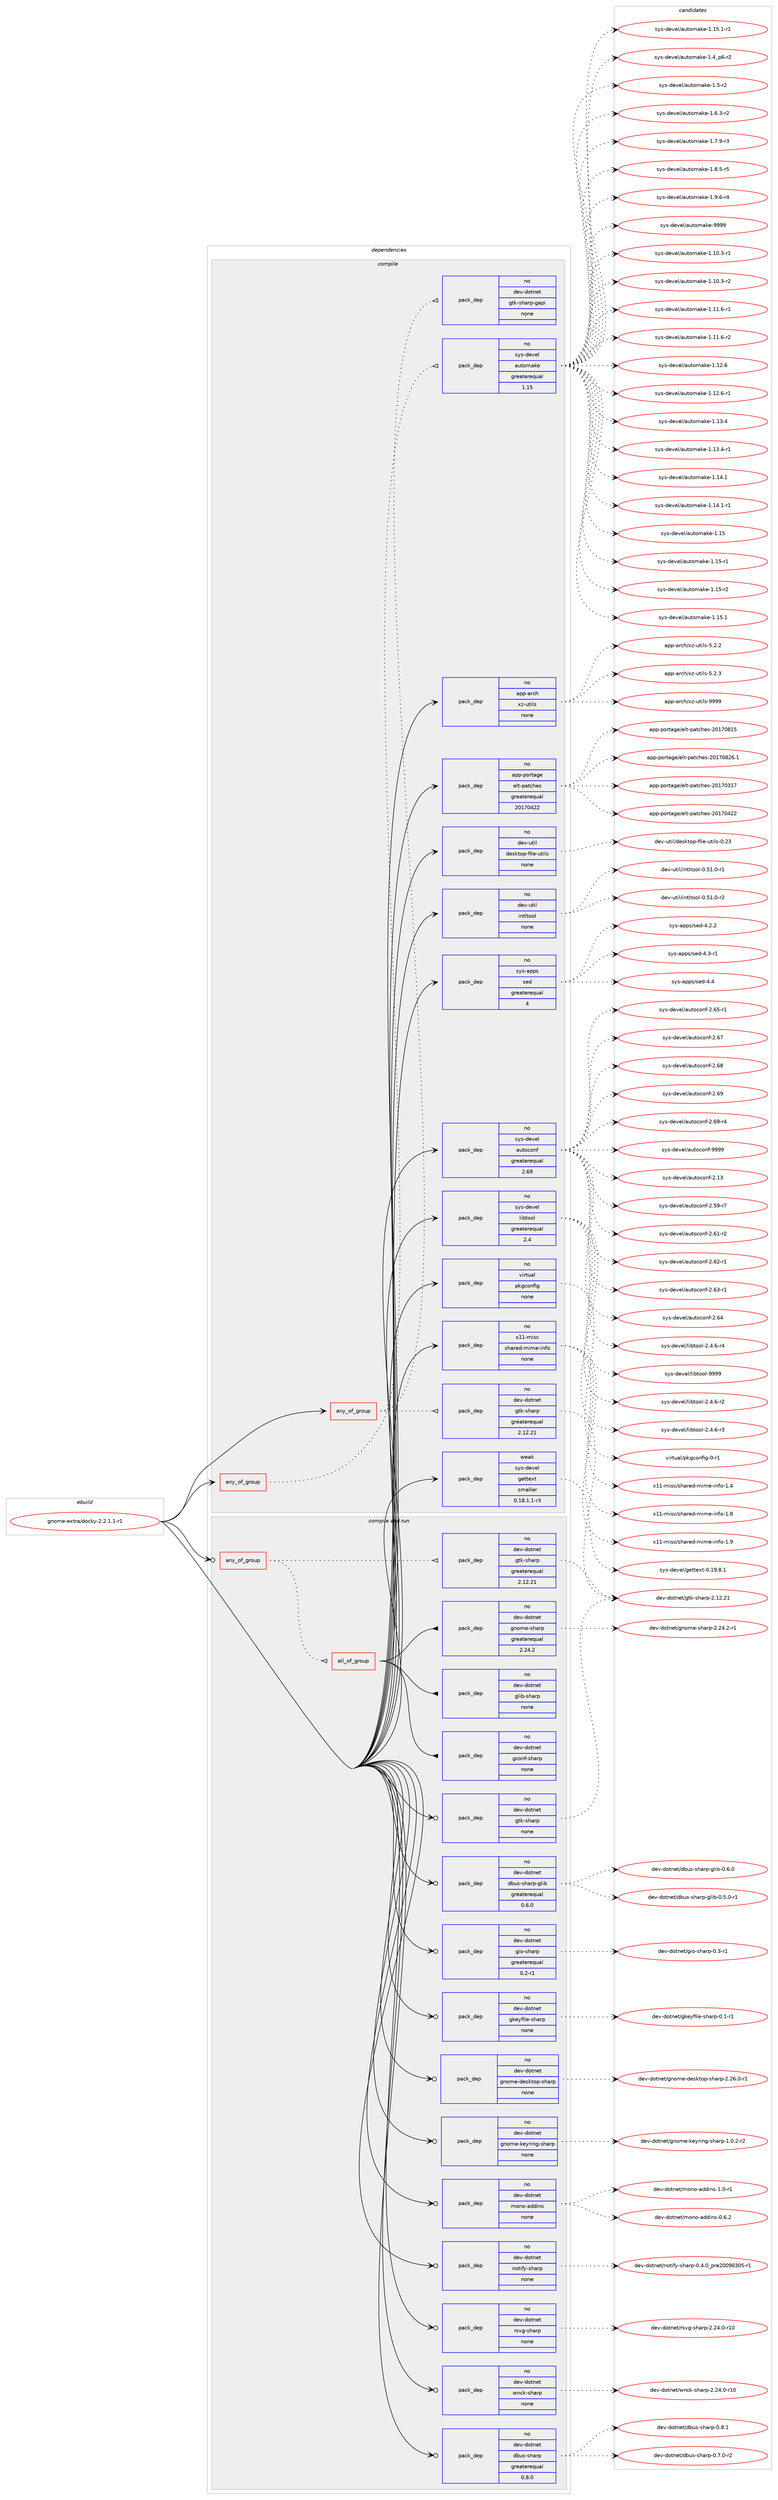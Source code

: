 digraph prolog {

# *************
# Graph options
# *************

newrank=true;
concentrate=true;
compound=true;
graph [rankdir=LR,fontname=Helvetica,fontsize=10,ranksep=1.5];#, ranksep=2.5, nodesep=0.2];
edge  [arrowhead=vee];
node  [fontname=Helvetica,fontsize=10];

# **********
# The ebuild
# **********

subgraph cluster_leftcol {
color=gray;
rank=same;
label=<<i>ebuild</i>>;
id [label="gnome-extra/docky-2.2.1.1-r1", color=red, width=4, href="../gnome-extra/docky-2.2.1.1-r1.svg"];
}

# ****************
# The dependencies
# ****************

subgraph cluster_midcol {
color=gray;
label=<<i>dependencies</i>>;
subgraph cluster_compile {
fillcolor="#eeeeee";
style=filled;
label=<<i>compile</i>>;
subgraph any4822 {
dependency309824 [label=<<TABLE BORDER="0" CELLBORDER="1" CELLSPACING="0" CELLPADDING="4"><TR><TD CELLPADDING="10">any_of_group</TD></TR></TABLE>>, shape=none, color=red];subgraph pack223067 {
dependency309825 [label=<<TABLE BORDER="0" CELLBORDER="1" CELLSPACING="0" CELLPADDING="4" WIDTH="220"><TR><TD ROWSPAN="6" CELLPADDING="30">pack_dep</TD></TR><TR><TD WIDTH="110">no</TD></TR><TR><TD>dev-dotnet</TD></TR><TR><TD>gtk-sharp</TD></TR><TR><TD>greaterequal</TD></TR><TR><TD>2.12.21</TD></TR></TABLE>>, shape=none, color=blue];
}
dependency309824:e -> dependency309825:w [weight=20,style="dotted",arrowhead="oinv"];
subgraph pack223068 {
dependency309826 [label=<<TABLE BORDER="0" CELLBORDER="1" CELLSPACING="0" CELLPADDING="4" WIDTH="220"><TR><TD ROWSPAN="6" CELLPADDING="30">pack_dep</TD></TR><TR><TD WIDTH="110">no</TD></TR><TR><TD>dev-dotnet</TD></TR><TR><TD>gtk-sharp-gapi</TD></TR><TR><TD>none</TD></TR><TR><TD></TD></TR></TABLE>>, shape=none, color=blue];
}
dependency309824:e -> dependency309826:w [weight=20,style="dotted",arrowhead="oinv"];
}
id:e -> dependency309824:w [weight=20,style="solid",arrowhead="vee"];
subgraph any4823 {
dependency309827 [label=<<TABLE BORDER="0" CELLBORDER="1" CELLSPACING="0" CELLPADDING="4"><TR><TD CELLPADDING="10">any_of_group</TD></TR></TABLE>>, shape=none, color=red];subgraph pack223069 {
dependency309828 [label=<<TABLE BORDER="0" CELLBORDER="1" CELLSPACING="0" CELLPADDING="4" WIDTH="220"><TR><TD ROWSPAN="6" CELLPADDING="30">pack_dep</TD></TR><TR><TD WIDTH="110">no</TD></TR><TR><TD>sys-devel</TD></TR><TR><TD>automake</TD></TR><TR><TD>greaterequal</TD></TR><TR><TD>1.15</TD></TR></TABLE>>, shape=none, color=blue];
}
dependency309827:e -> dependency309828:w [weight=20,style="dotted",arrowhead="oinv"];
}
id:e -> dependency309827:w [weight=20,style="solid",arrowhead="vee"];
subgraph pack223070 {
dependency309829 [label=<<TABLE BORDER="0" CELLBORDER="1" CELLSPACING="0" CELLPADDING="4" WIDTH="220"><TR><TD ROWSPAN="6" CELLPADDING="30">pack_dep</TD></TR><TR><TD WIDTH="110">no</TD></TR><TR><TD>app-arch</TD></TR><TR><TD>xz-utils</TD></TR><TR><TD>none</TD></TR><TR><TD></TD></TR></TABLE>>, shape=none, color=blue];
}
id:e -> dependency309829:w [weight=20,style="solid",arrowhead="vee"];
subgraph pack223071 {
dependency309830 [label=<<TABLE BORDER="0" CELLBORDER="1" CELLSPACING="0" CELLPADDING="4" WIDTH="220"><TR><TD ROWSPAN="6" CELLPADDING="30">pack_dep</TD></TR><TR><TD WIDTH="110">no</TD></TR><TR><TD>app-portage</TD></TR><TR><TD>elt-patches</TD></TR><TR><TD>greaterequal</TD></TR><TR><TD>20170422</TD></TR></TABLE>>, shape=none, color=blue];
}
id:e -> dependency309830:w [weight=20,style="solid",arrowhead="vee"];
subgraph pack223072 {
dependency309831 [label=<<TABLE BORDER="0" CELLBORDER="1" CELLSPACING="0" CELLPADDING="4" WIDTH="220"><TR><TD ROWSPAN="6" CELLPADDING="30">pack_dep</TD></TR><TR><TD WIDTH="110">no</TD></TR><TR><TD>dev-util</TD></TR><TR><TD>desktop-file-utils</TD></TR><TR><TD>none</TD></TR><TR><TD></TD></TR></TABLE>>, shape=none, color=blue];
}
id:e -> dependency309831:w [weight=20,style="solid",arrowhead="vee"];
subgraph pack223073 {
dependency309832 [label=<<TABLE BORDER="0" CELLBORDER="1" CELLSPACING="0" CELLPADDING="4" WIDTH="220"><TR><TD ROWSPAN="6" CELLPADDING="30">pack_dep</TD></TR><TR><TD WIDTH="110">no</TD></TR><TR><TD>dev-util</TD></TR><TR><TD>intltool</TD></TR><TR><TD>none</TD></TR><TR><TD></TD></TR></TABLE>>, shape=none, color=blue];
}
id:e -> dependency309832:w [weight=20,style="solid",arrowhead="vee"];
subgraph pack223074 {
dependency309833 [label=<<TABLE BORDER="0" CELLBORDER="1" CELLSPACING="0" CELLPADDING="4" WIDTH="220"><TR><TD ROWSPAN="6" CELLPADDING="30">pack_dep</TD></TR><TR><TD WIDTH="110">no</TD></TR><TR><TD>sys-apps</TD></TR><TR><TD>sed</TD></TR><TR><TD>greaterequal</TD></TR><TR><TD>4</TD></TR></TABLE>>, shape=none, color=blue];
}
id:e -> dependency309833:w [weight=20,style="solid",arrowhead="vee"];
subgraph pack223075 {
dependency309834 [label=<<TABLE BORDER="0" CELLBORDER="1" CELLSPACING="0" CELLPADDING="4" WIDTH="220"><TR><TD ROWSPAN="6" CELLPADDING="30">pack_dep</TD></TR><TR><TD WIDTH="110">no</TD></TR><TR><TD>sys-devel</TD></TR><TR><TD>autoconf</TD></TR><TR><TD>greaterequal</TD></TR><TR><TD>2.69</TD></TR></TABLE>>, shape=none, color=blue];
}
id:e -> dependency309834:w [weight=20,style="solid",arrowhead="vee"];
subgraph pack223076 {
dependency309835 [label=<<TABLE BORDER="0" CELLBORDER="1" CELLSPACING="0" CELLPADDING="4" WIDTH="220"><TR><TD ROWSPAN="6" CELLPADDING="30">pack_dep</TD></TR><TR><TD WIDTH="110">no</TD></TR><TR><TD>sys-devel</TD></TR><TR><TD>libtool</TD></TR><TR><TD>greaterequal</TD></TR><TR><TD>2.4</TD></TR></TABLE>>, shape=none, color=blue];
}
id:e -> dependency309835:w [weight=20,style="solid",arrowhead="vee"];
subgraph pack223077 {
dependency309836 [label=<<TABLE BORDER="0" CELLBORDER="1" CELLSPACING="0" CELLPADDING="4" WIDTH="220"><TR><TD ROWSPAN="6" CELLPADDING="30">pack_dep</TD></TR><TR><TD WIDTH="110">no</TD></TR><TR><TD>virtual</TD></TR><TR><TD>pkgconfig</TD></TR><TR><TD>none</TD></TR><TR><TD></TD></TR></TABLE>>, shape=none, color=blue];
}
id:e -> dependency309836:w [weight=20,style="solid",arrowhead="vee"];
subgraph pack223078 {
dependency309837 [label=<<TABLE BORDER="0" CELLBORDER="1" CELLSPACING="0" CELLPADDING="4" WIDTH="220"><TR><TD ROWSPAN="6" CELLPADDING="30">pack_dep</TD></TR><TR><TD WIDTH="110">no</TD></TR><TR><TD>x11-misc</TD></TR><TR><TD>shared-mime-info</TD></TR><TR><TD>none</TD></TR><TR><TD></TD></TR></TABLE>>, shape=none, color=blue];
}
id:e -> dependency309837:w [weight=20,style="solid",arrowhead="vee"];
subgraph pack223079 {
dependency309838 [label=<<TABLE BORDER="0" CELLBORDER="1" CELLSPACING="0" CELLPADDING="4" WIDTH="220"><TR><TD ROWSPAN="6" CELLPADDING="30">pack_dep</TD></TR><TR><TD WIDTH="110">weak</TD></TR><TR><TD>sys-devel</TD></TR><TR><TD>gettext</TD></TR><TR><TD>smaller</TD></TR><TR><TD>0.18.1.1-r3</TD></TR></TABLE>>, shape=none, color=blue];
}
id:e -> dependency309838:w [weight=20,style="solid",arrowhead="vee"];
}
subgraph cluster_compileandrun {
fillcolor="#eeeeee";
style=filled;
label=<<i>compile and run</i>>;
subgraph any4824 {
dependency309839 [label=<<TABLE BORDER="0" CELLBORDER="1" CELLSPACING="0" CELLPADDING="4"><TR><TD CELLPADDING="10">any_of_group</TD></TR></TABLE>>, shape=none, color=red];subgraph pack223080 {
dependency309840 [label=<<TABLE BORDER="0" CELLBORDER="1" CELLSPACING="0" CELLPADDING="4" WIDTH="220"><TR><TD ROWSPAN="6" CELLPADDING="30">pack_dep</TD></TR><TR><TD WIDTH="110">no</TD></TR><TR><TD>dev-dotnet</TD></TR><TR><TD>gtk-sharp</TD></TR><TR><TD>greaterequal</TD></TR><TR><TD>2.12.21</TD></TR></TABLE>>, shape=none, color=blue];
}
dependency309839:e -> dependency309840:w [weight=20,style="dotted",arrowhead="oinv"];
subgraph all70 {
dependency309841 [label=<<TABLE BORDER="0" CELLBORDER="1" CELLSPACING="0" CELLPADDING="4"><TR><TD CELLPADDING="10">all_of_group</TD></TR></TABLE>>, shape=none, color=red];subgraph pack223081 {
dependency309842 [label=<<TABLE BORDER="0" CELLBORDER="1" CELLSPACING="0" CELLPADDING="4" WIDTH="220"><TR><TD ROWSPAN="6" CELLPADDING="30">pack_dep</TD></TR><TR><TD WIDTH="110">no</TD></TR><TR><TD>dev-dotnet</TD></TR><TR><TD>gnome-sharp</TD></TR><TR><TD>greaterequal</TD></TR><TR><TD>2.24.2</TD></TR></TABLE>>, shape=none, color=blue];
}
dependency309841:e -> dependency309842:w [weight=20,style="solid",arrowhead="inv"];
subgraph pack223082 {
dependency309843 [label=<<TABLE BORDER="0" CELLBORDER="1" CELLSPACING="0" CELLPADDING="4" WIDTH="220"><TR><TD ROWSPAN="6" CELLPADDING="30">pack_dep</TD></TR><TR><TD WIDTH="110">no</TD></TR><TR><TD>dev-dotnet</TD></TR><TR><TD>gconf-sharp</TD></TR><TR><TD>none</TD></TR><TR><TD></TD></TR></TABLE>>, shape=none, color=blue];
}
dependency309841:e -> dependency309843:w [weight=20,style="solid",arrowhead="inv"];
subgraph pack223083 {
dependency309844 [label=<<TABLE BORDER="0" CELLBORDER="1" CELLSPACING="0" CELLPADDING="4" WIDTH="220"><TR><TD ROWSPAN="6" CELLPADDING="30">pack_dep</TD></TR><TR><TD WIDTH="110">no</TD></TR><TR><TD>dev-dotnet</TD></TR><TR><TD>glib-sharp</TD></TR><TR><TD>none</TD></TR><TR><TD></TD></TR></TABLE>>, shape=none, color=blue];
}
dependency309841:e -> dependency309844:w [weight=20,style="solid",arrowhead="inv"];
}
dependency309839:e -> dependency309841:w [weight=20,style="dotted",arrowhead="oinv"];
}
id:e -> dependency309839:w [weight=20,style="solid",arrowhead="odotvee"];
subgraph pack223084 {
dependency309845 [label=<<TABLE BORDER="0" CELLBORDER="1" CELLSPACING="0" CELLPADDING="4" WIDTH="220"><TR><TD ROWSPAN="6" CELLPADDING="30">pack_dep</TD></TR><TR><TD WIDTH="110">no</TD></TR><TR><TD>dev-dotnet</TD></TR><TR><TD>dbus-sharp</TD></TR><TR><TD>greaterequal</TD></TR><TR><TD>0.8.0</TD></TR></TABLE>>, shape=none, color=blue];
}
id:e -> dependency309845:w [weight=20,style="solid",arrowhead="odotvee"];
subgraph pack223085 {
dependency309846 [label=<<TABLE BORDER="0" CELLBORDER="1" CELLSPACING="0" CELLPADDING="4" WIDTH="220"><TR><TD ROWSPAN="6" CELLPADDING="30">pack_dep</TD></TR><TR><TD WIDTH="110">no</TD></TR><TR><TD>dev-dotnet</TD></TR><TR><TD>dbus-sharp-glib</TD></TR><TR><TD>greaterequal</TD></TR><TR><TD>0.6.0</TD></TR></TABLE>>, shape=none, color=blue];
}
id:e -> dependency309846:w [weight=20,style="solid",arrowhead="odotvee"];
subgraph pack223086 {
dependency309847 [label=<<TABLE BORDER="0" CELLBORDER="1" CELLSPACING="0" CELLPADDING="4" WIDTH="220"><TR><TD ROWSPAN="6" CELLPADDING="30">pack_dep</TD></TR><TR><TD WIDTH="110">no</TD></TR><TR><TD>dev-dotnet</TD></TR><TR><TD>gio-sharp</TD></TR><TR><TD>greaterequal</TD></TR><TR><TD>0.2-r1</TD></TR></TABLE>>, shape=none, color=blue];
}
id:e -> dependency309847:w [weight=20,style="solid",arrowhead="odotvee"];
subgraph pack223087 {
dependency309848 [label=<<TABLE BORDER="0" CELLBORDER="1" CELLSPACING="0" CELLPADDING="4" WIDTH="220"><TR><TD ROWSPAN="6" CELLPADDING="30">pack_dep</TD></TR><TR><TD WIDTH="110">no</TD></TR><TR><TD>dev-dotnet</TD></TR><TR><TD>gkeyfile-sharp</TD></TR><TR><TD>none</TD></TR><TR><TD></TD></TR></TABLE>>, shape=none, color=blue];
}
id:e -> dependency309848:w [weight=20,style="solid",arrowhead="odotvee"];
subgraph pack223088 {
dependency309849 [label=<<TABLE BORDER="0" CELLBORDER="1" CELLSPACING="0" CELLPADDING="4" WIDTH="220"><TR><TD ROWSPAN="6" CELLPADDING="30">pack_dep</TD></TR><TR><TD WIDTH="110">no</TD></TR><TR><TD>dev-dotnet</TD></TR><TR><TD>gnome-desktop-sharp</TD></TR><TR><TD>none</TD></TR><TR><TD></TD></TR></TABLE>>, shape=none, color=blue];
}
id:e -> dependency309849:w [weight=20,style="solid",arrowhead="odotvee"];
subgraph pack223089 {
dependency309850 [label=<<TABLE BORDER="0" CELLBORDER="1" CELLSPACING="0" CELLPADDING="4" WIDTH="220"><TR><TD ROWSPAN="6" CELLPADDING="30">pack_dep</TD></TR><TR><TD WIDTH="110">no</TD></TR><TR><TD>dev-dotnet</TD></TR><TR><TD>gnome-keyring-sharp</TD></TR><TR><TD>none</TD></TR><TR><TD></TD></TR></TABLE>>, shape=none, color=blue];
}
id:e -> dependency309850:w [weight=20,style="solid",arrowhead="odotvee"];
subgraph pack223090 {
dependency309851 [label=<<TABLE BORDER="0" CELLBORDER="1" CELLSPACING="0" CELLPADDING="4" WIDTH="220"><TR><TD ROWSPAN="6" CELLPADDING="30">pack_dep</TD></TR><TR><TD WIDTH="110">no</TD></TR><TR><TD>dev-dotnet</TD></TR><TR><TD>gtk-sharp</TD></TR><TR><TD>none</TD></TR><TR><TD></TD></TR></TABLE>>, shape=none, color=blue];
}
id:e -> dependency309851:w [weight=20,style="solid",arrowhead="odotvee"];
subgraph pack223091 {
dependency309852 [label=<<TABLE BORDER="0" CELLBORDER="1" CELLSPACING="0" CELLPADDING="4" WIDTH="220"><TR><TD ROWSPAN="6" CELLPADDING="30">pack_dep</TD></TR><TR><TD WIDTH="110">no</TD></TR><TR><TD>dev-dotnet</TD></TR><TR><TD>mono-addins</TD></TR><TR><TD>none</TD></TR><TR><TD></TD></TR></TABLE>>, shape=none, color=blue];
}
id:e -> dependency309852:w [weight=20,style="solid",arrowhead="odotvee"];
subgraph pack223092 {
dependency309853 [label=<<TABLE BORDER="0" CELLBORDER="1" CELLSPACING="0" CELLPADDING="4" WIDTH="220"><TR><TD ROWSPAN="6" CELLPADDING="30">pack_dep</TD></TR><TR><TD WIDTH="110">no</TD></TR><TR><TD>dev-dotnet</TD></TR><TR><TD>notify-sharp</TD></TR><TR><TD>none</TD></TR><TR><TD></TD></TR></TABLE>>, shape=none, color=blue];
}
id:e -> dependency309853:w [weight=20,style="solid",arrowhead="odotvee"];
subgraph pack223093 {
dependency309854 [label=<<TABLE BORDER="0" CELLBORDER="1" CELLSPACING="0" CELLPADDING="4" WIDTH="220"><TR><TD ROWSPAN="6" CELLPADDING="30">pack_dep</TD></TR><TR><TD WIDTH="110">no</TD></TR><TR><TD>dev-dotnet</TD></TR><TR><TD>rsvg-sharp</TD></TR><TR><TD>none</TD></TR><TR><TD></TD></TR></TABLE>>, shape=none, color=blue];
}
id:e -> dependency309854:w [weight=20,style="solid",arrowhead="odotvee"];
subgraph pack223094 {
dependency309855 [label=<<TABLE BORDER="0" CELLBORDER="1" CELLSPACING="0" CELLPADDING="4" WIDTH="220"><TR><TD ROWSPAN="6" CELLPADDING="30">pack_dep</TD></TR><TR><TD WIDTH="110">no</TD></TR><TR><TD>dev-dotnet</TD></TR><TR><TD>wnck-sharp</TD></TR><TR><TD>none</TD></TR><TR><TD></TD></TR></TABLE>>, shape=none, color=blue];
}
id:e -> dependency309855:w [weight=20,style="solid",arrowhead="odotvee"];
}
subgraph cluster_run {
fillcolor="#eeeeee";
style=filled;
label=<<i>run</i>>;
}
}

# **************
# The candidates
# **************

subgraph cluster_choices {
rank=same;
color=gray;
label=<<i>candidates</i>>;

subgraph choice223067 {
color=black;
nodesep=1;
choice100101118451001111161101011164710311610745115104971141124550464950465049 [label="dev-dotnet/gtk-sharp-2.12.21", color=red, width=4,href="../dev-dotnet/gtk-sharp-2.12.21.svg"];
dependency309825:e -> choice100101118451001111161101011164710311610745115104971141124550464950465049:w [style=dotted,weight="100"];
}
subgraph choice223068 {
color=black;
nodesep=1;
}
subgraph choice223069 {
color=black;
nodesep=1;
choice11512111545100101118101108479711711611110997107101454946494846514511449 [label="sys-devel/automake-1.10.3-r1", color=red, width=4,href="../sys-devel/automake-1.10.3-r1.svg"];
choice11512111545100101118101108479711711611110997107101454946494846514511450 [label="sys-devel/automake-1.10.3-r2", color=red, width=4,href="../sys-devel/automake-1.10.3-r2.svg"];
choice11512111545100101118101108479711711611110997107101454946494946544511449 [label="sys-devel/automake-1.11.6-r1", color=red, width=4,href="../sys-devel/automake-1.11.6-r1.svg"];
choice11512111545100101118101108479711711611110997107101454946494946544511450 [label="sys-devel/automake-1.11.6-r2", color=red, width=4,href="../sys-devel/automake-1.11.6-r2.svg"];
choice1151211154510010111810110847971171161111099710710145494649504654 [label="sys-devel/automake-1.12.6", color=red, width=4,href="../sys-devel/automake-1.12.6.svg"];
choice11512111545100101118101108479711711611110997107101454946495046544511449 [label="sys-devel/automake-1.12.6-r1", color=red, width=4,href="../sys-devel/automake-1.12.6-r1.svg"];
choice1151211154510010111810110847971171161111099710710145494649514652 [label="sys-devel/automake-1.13.4", color=red, width=4,href="../sys-devel/automake-1.13.4.svg"];
choice11512111545100101118101108479711711611110997107101454946495146524511449 [label="sys-devel/automake-1.13.4-r1", color=red, width=4,href="../sys-devel/automake-1.13.4-r1.svg"];
choice1151211154510010111810110847971171161111099710710145494649524649 [label="sys-devel/automake-1.14.1", color=red, width=4,href="../sys-devel/automake-1.14.1.svg"];
choice11512111545100101118101108479711711611110997107101454946495246494511449 [label="sys-devel/automake-1.14.1-r1", color=red, width=4,href="../sys-devel/automake-1.14.1-r1.svg"];
choice115121115451001011181011084797117116111109971071014549464953 [label="sys-devel/automake-1.15", color=red, width=4,href="../sys-devel/automake-1.15.svg"];
choice1151211154510010111810110847971171161111099710710145494649534511449 [label="sys-devel/automake-1.15-r1", color=red, width=4,href="../sys-devel/automake-1.15-r1.svg"];
choice1151211154510010111810110847971171161111099710710145494649534511450 [label="sys-devel/automake-1.15-r2", color=red, width=4,href="../sys-devel/automake-1.15-r2.svg"];
choice1151211154510010111810110847971171161111099710710145494649534649 [label="sys-devel/automake-1.15.1", color=red, width=4,href="../sys-devel/automake-1.15.1.svg"];
choice11512111545100101118101108479711711611110997107101454946495346494511449 [label="sys-devel/automake-1.15.1-r1", color=red, width=4,href="../sys-devel/automake-1.15.1-r1.svg"];
choice115121115451001011181011084797117116111109971071014549465295112544511450 [label="sys-devel/automake-1.4_p6-r2", color=red, width=4,href="../sys-devel/automake-1.4_p6-r2.svg"];
choice11512111545100101118101108479711711611110997107101454946534511450 [label="sys-devel/automake-1.5-r2", color=red, width=4,href="../sys-devel/automake-1.5-r2.svg"];
choice115121115451001011181011084797117116111109971071014549465446514511450 [label="sys-devel/automake-1.6.3-r2", color=red, width=4,href="../sys-devel/automake-1.6.3-r2.svg"];
choice115121115451001011181011084797117116111109971071014549465546574511451 [label="sys-devel/automake-1.7.9-r3", color=red, width=4,href="../sys-devel/automake-1.7.9-r3.svg"];
choice115121115451001011181011084797117116111109971071014549465646534511453 [label="sys-devel/automake-1.8.5-r5", color=red, width=4,href="../sys-devel/automake-1.8.5-r5.svg"];
choice115121115451001011181011084797117116111109971071014549465746544511452 [label="sys-devel/automake-1.9.6-r4", color=red, width=4,href="../sys-devel/automake-1.9.6-r4.svg"];
choice115121115451001011181011084797117116111109971071014557575757 [label="sys-devel/automake-9999", color=red, width=4,href="../sys-devel/automake-9999.svg"];
dependency309828:e -> choice11512111545100101118101108479711711611110997107101454946494846514511449:w [style=dotted,weight="100"];
dependency309828:e -> choice11512111545100101118101108479711711611110997107101454946494846514511450:w [style=dotted,weight="100"];
dependency309828:e -> choice11512111545100101118101108479711711611110997107101454946494946544511449:w [style=dotted,weight="100"];
dependency309828:e -> choice11512111545100101118101108479711711611110997107101454946494946544511450:w [style=dotted,weight="100"];
dependency309828:e -> choice1151211154510010111810110847971171161111099710710145494649504654:w [style=dotted,weight="100"];
dependency309828:e -> choice11512111545100101118101108479711711611110997107101454946495046544511449:w [style=dotted,weight="100"];
dependency309828:e -> choice1151211154510010111810110847971171161111099710710145494649514652:w [style=dotted,weight="100"];
dependency309828:e -> choice11512111545100101118101108479711711611110997107101454946495146524511449:w [style=dotted,weight="100"];
dependency309828:e -> choice1151211154510010111810110847971171161111099710710145494649524649:w [style=dotted,weight="100"];
dependency309828:e -> choice11512111545100101118101108479711711611110997107101454946495246494511449:w [style=dotted,weight="100"];
dependency309828:e -> choice115121115451001011181011084797117116111109971071014549464953:w [style=dotted,weight="100"];
dependency309828:e -> choice1151211154510010111810110847971171161111099710710145494649534511449:w [style=dotted,weight="100"];
dependency309828:e -> choice1151211154510010111810110847971171161111099710710145494649534511450:w [style=dotted,weight="100"];
dependency309828:e -> choice1151211154510010111810110847971171161111099710710145494649534649:w [style=dotted,weight="100"];
dependency309828:e -> choice11512111545100101118101108479711711611110997107101454946495346494511449:w [style=dotted,weight="100"];
dependency309828:e -> choice115121115451001011181011084797117116111109971071014549465295112544511450:w [style=dotted,weight="100"];
dependency309828:e -> choice11512111545100101118101108479711711611110997107101454946534511450:w [style=dotted,weight="100"];
dependency309828:e -> choice115121115451001011181011084797117116111109971071014549465446514511450:w [style=dotted,weight="100"];
dependency309828:e -> choice115121115451001011181011084797117116111109971071014549465546574511451:w [style=dotted,weight="100"];
dependency309828:e -> choice115121115451001011181011084797117116111109971071014549465646534511453:w [style=dotted,weight="100"];
dependency309828:e -> choice115121115451001011181011084797117116111109971071014549465746544511452:w [style=dotted,weight="100"];
dependency309828:e -> choice115121115451001011181011084797117116111109971071014557575757:w [style=dotted,weight="100"];
}
subgraph choice223070 {
color=black;
nodesep=1;
choice971121124597114991044712012245117116105108115455346504650 [label="app-arch/xz-utils-5.2.2", color=red, width=4,href="../app-arch/xz-utils-5.2.2.svg"];
choice971121124597114991044712012245117116105108115455346504651 [label="app-arch/xz-utils-5.2.3", color=red, width=4,href="../app-arch/xz-utils-5.2.3.svg"];
choice9711211245971149910447120122451171161051081154557575757 [label="app-arch/xz-utils-9999", color=red, width=4,href="../app-arch/xz-utils-9999.svg"];
dependency309829:e -> choice971121124597114991044712012245117116105108115455346504650:w [style=dotted,weight="100"];
dependency309829:e -> choice971121124597114991044712012245117116105108115455346504651:w [style=dotted,weight="100"];
dependency309829:e -> choice9711211245971149910447120122451171161051081154557575757:w [style=dotted,weight="100"];
}
subgraph choice223071 {
color=black;
nodesep=1;
choice97112112451121111141169710310147101108116451129711699104101115455048495548514955 [label="app-portage/elt-patches-20170317", color=red, width=4,href="../app-portage/elt-patches-20170317.svg"];
choice97112112451121111141169710310147101108116451129711699104101115455048495548525050 [label="app-portage/elt-patches-20170422", color=red, width=4,href="../app-portage/elt-patches-20170422.svg"];
choice97112112451121111141169710310147101108116451129711699104101115455048495548564953 [label="app-portage/elt-patches-20170815", color=red, width=4,href="../app-portage/elt-patches-20170815.svg"];
choice971121124511211111411697103101471011081164511297116991041011154550484955485650544649 [label="app-portage/elt-patches-20170826.1", color=red, width=4,href="../app-portage/elt-patches-20170826.1.svg"];
dependency309830:e -> choice97112112451121111141169710310147101108116451129711699104101115455048495548514955:w [style=dotted,weight="100"];
dependency309830:e -> choice97112112451121111141169710310147101108116451129711699104101115455048495548525050:w [style=dotted,weight="100"];
dependency309830:e -> choice97112112451121111141169710310147101108116451129711699104101115455048495548564953:w [style=dotted,weight="100"];
dependency309830:e -> choice971121124511211111411697103101471011081164511297116991041011154550484955485650544649:w [style=dotted,weight="100"];
}
subgraph choice223072 {
color=black;
nodesep=1;
choice100101118451171161051084710010111510711611111245102105108101451171161051081154548465051 [label="dev-util/desktop-file-utils-0.23", color=red, width=4,href="../dev-util/desktop-file-utils-0.23.svg"];
dependency309831:e -> choice100101118451171161051084710010111510711611111245102105108101451171161051081154548465051:w [style=dotted,weight="100"];
}
subgraph choice223073 {
color=black;
nodesep=1;
choice1001011184511711610510847105110116108116111111108454846534946484511449 [label="dev-util/intltool-0.51.0-r1", color=red, width=4,href="../dev-util/intltool-0.51.0-r1.svg"];
choice1001011184511711610510847105110116108116111111108454846534946484511450 [label="dev-util/intltool-0.51.0-r2", color=red, width=4,href="../dev-util/intltool-0.51.0-r2.svg"];
dependency309832:e -> choice1001011184511711610510847105110116108116111111108454846534946484511449:w [style=dotted,weight="100"];
dependency309832:e -> choice1001011184511711610510847105110116108116111111108454846534946484511450:w [style=dotted,weight="100"];
}
subgraph choice223074 {
color=black;
nodesep=1;
choice115121115459711211211547115101100455246504650 [label="sys-apps/sed-4.2.2", color=red, width=4,href="../sys-apps/sed-4.2.2.svg"];
choice115121115459711211211547115101100455246514511449 [label="sys-apps/sed-4.3-r1", color=red, width=4,href="../sys-apps/sed-4.3-r1.svg"];
choice11512111545971121121154711510110045524652 [label="sys-apps/sed-4.4", color=red, width=4,href="../sys-apps/sed-4.4.svg"];
dependency309833:e -> choice115121115459711211211547115101100455246504650:w [style=dotted,weight="100"];
dependency309833:e -> choice115121115459711211211547115101100455246514511449:w [style=dotted,weight="100"];
dependency309833:e -> choice11512111545971121121154711510110045524652:w [style=dotted,weight="100"];
}
subgraph choice223075 {
color=black;
nodesep=1;
choice115121115451001011181011084797117116111991111101024550464951 [label="sys-devel/autoconf-2.13", color=red, width=4,href="../sys-devel/autoconf-2.13.svg"];
choice1151211154510010111810110847971171161119911111010245504653574511455 [label="sys-devel/autoconf-2.59-r7", color=red, width=4,href="../sys-devel/autoconf-2.59-r7.svg"];
choice1151211154510010111810110847971171161119911111010245504654494511450 [label="sys-devel/autoconf-2.61-r2", color=red, width=4,href="../sys-devel/autoconf-2.61-r2.svg"];
choice1151211154510010111810110847971171161119911111010245504654504511449 [label="sys-devel/autoconf-2.62-r1", color=red, width=4,href="../sys-devel/autoconf-2.62-r1.svg"];
choice1151211154510010111810110847971171161119911111010245504654514511449 [label="sys-devel/autoconf-2.63-r1", color=red, width=4,href="../sys-devel/autoconf-2.63-r1.svg"];
choice115121115451001011181011084797117116111991111101024550465452 [label="sys-devel/autoconf-2.64", color=red, width=4,href="../sys-devel/autoconf-2.64.svg"];
choice1151211154510010111810110847971171161119911111010245504654534511449 [label="sys-devel/autoconf-2.65-r1", color=red, width=4,href="../sys-devel/autoconf-2.65-r1.svg"];
choice115121115451001011181011084797117116111991111101024550465455 [label="sys-devel/autoconf-2.67", color=red, width=4,href="../sys-devel/autoconf-2.67.svg"];
choice115121115451001011181011084797117116111991111101024550465456 [label="sys-devel/autoconf-2.68", color=red, width=4,href="../sys-devel/autoconf-2.68.svg"];
choice115121115451001011181011084797117116111991111101024550465457 [label="sys-devel/autoconf-2.69", color=red, width=4,href="../sys-devel/autoconf-2.69.svg"];
choice1151211154510010111810110847971171161119911111010245504654574511452 [label="sys-devel/autoconf-2.69-r4", color=red, width=4,href="../sys-devel/autoconf-2.69-r4.svg"];
choice115121115451001011181011084797117116111991111101024557575757 [label="sys-devel/autoconf-9999", color=red, width=4,href="../sys-devel/autoconf-9999.svg"];
dependency309834:e -> choice115121115451001011181011084797117116111991111101024550464951:w [style=dotted,weight="100"];
dependency309834:e -> choice1151211154510010111810110847971171161119911111010245504653574511455:w [style=dotted,weight="100"];
dependency309834:e -> choice1151211154510010111810110847971171161119911111010245504654494511450:w [style=dotted,weight="100"];
dependency309834:e -> choice1151211154510010111810110847971171161119911111010245504654504511449:w [style=dotted,weight="100"];
dependency309834:e -> choice1151211154510010111810110847971171161119911111010245504654514511449:w [style=dotted,weight="100"];
dependency309834:e -> choice115121115451001011181011084797117116111991111101024550465452:w [style=dotted,weight="100"];
dependency309834:e -> choice1151211154510010111810110847971171161119911111010245504654534511449:w [style=dotted,weight="100"];
dependency309834:e -> choice115121115451001011181011084797117116111991111101024550465455:w [style=dotted,weight="100"];
dependency309834:e -> choice115121115451001011181011084797117116111991111101024550465456:w [style=dotted,weight="100"];
dependency309834:e -> choice115121115451001011181011084797117116111991111101024550465457:w [style=dotted,weight="100"];
dependency309834:e -> choice1151211154510010111810110847971171161119911111010245504654574511452:w [style=dotted,weight="100"];
dependency309834:e -> choice115121115451001011181011084797117116111991111101024557575757:w [style=dotted,weight="100"];
}
subgraph choice223076 {
color=black;
nodesep=1;
choice1151211154510010111810110847108105981161111111084550465246544511450 [label="sys-devel/libtool-2.4.6-r2", color=red, width=4,href="../sys-devel/libtool-2.4.6-r2.svg"];
choice1151211154510010111810110847108105981161111111084550465246544511451 [label="sys-devel/libtool-2.4.6-r3", color=red, width=4,href="../sys-devel/libtool-2.4.6-r3.svg"];
choice1151211154510010111810110847108105981161111111084550465246544511452 [label="sys-devel/libtool-2.4.6-r4", color=red, width=4,href="../sys-devel/libtool-2.4.6-r4.svg"];
choice1151211154510010111810110847108105981161111111084557575757 [label="sys-devel/libtool-9999", color=red, width=4,href="../sys-devel/libtool-9999.svg"];
dependency309835:e -> choice1151211154510010111810110847108105981161111111084550465246544511450:w [style=dotted,weight="100"];
dependency309835:e -> choice1151211154510010111810110847108105981161111111084550465246544511451:w [style=dotted,weight="100"];
dependency309835:e -> choice1151211154510010111810110847108105981161111111084550465246544511452:w [style=dotted,weight="100"];
dependency309835:e -> choice1151211154510010111810110847108105981161111111084557575757:w [style=dotted,weight="100"];
}
subgraph choice223077 {
color=black;
nodesep=1;
choice11810511411611797108471121071039911111010210510345484511449 [label="virtual/pkgconfig-0-r1", color=red, width=4,href="../virtual/pkgconfig-0-r1.svg"];
dependency309836:e -> choice11810511411611797108471121071039911111010210510345484511449:w [style=dotted,weight="100"];
}
subgraph choice223078 {
color=black;
nodesep=1;
choice120494945109105115994711510497114101100451091051091014510511010211145494652 [label="x11-misc/shared-mime-info-1.4", color=red, width=4,href="../x11-misc/shared-mime-info-1.4.svg"];
choice120494945109105115994711510497114101100451091051091014510511010211145494656 [label="x11-misc/shared-mime-info-1.8", color=red, width=4,href="../x11-misc/shared-mime-info-1.8.svg"];
choice120494945109105115994711510497114101100451091051091014510511010211145494657 [label="x11-misc/shared-mime-info-1.9", color=red, width=4,href="../x11-misc/shared-mime-info-1.9.svg"];
dependency309837:e -> choice120494945109105115994711510497114101100451091051091014510511010211145494652:w [style=dotted,weight="100"];
dependency309837:e -> choice120494945109105115994711510497114101100451091051091014510511010211145494656:w [style=dotted,weight="100"];
dependency309837:e -> choice120494945109105115994711510497114101100451091051091014510511010211145494657:w [style=dotted,weight="100"];
}
subgraph choice223079 {
color=black;
nodesep=1;
choice1151211154510010111810110847103101116116101120116454846495746564649 [label="sys-devel/gettext-0.19.8.1", color=red, width=4,href="../sys-devel/gettext-0.19.8.1.svg"];
dependency309838:e -> choice1151211154510010111810110847103101116116101120116454846495746564649:w [style=dotted,weight="100"];
}
subgraph choice223080 {
color=black;
nodesep=1;
choice100101118451001111161101011164710311610745115104971141124550464950465049 [label="dev-dotnet/gtk-sharp-2.12.21", color=red, width=4,href="../dev-dotnet/gtk-sharp-2.12.21.svg"];
dependency309840:e -> choice100101118451001111161101011164710311610745115104971141124550464950465049:w [style=dotted,weight="100"];
}
subgraph choice223081 {
color=black;
nodesep=1;
choice10010111845100111116110101116471031101111091014511510497114112455046505246504511449 [label="dev-dotnet/gnome-sharp-2.24.2-r1", color=red, width=4,href="../dev-dotnet/gnome-sharp-2.24.2-r1.svg"];
dependency309842:e -> choice10010111845100111116110101116471031101111091014511510497114112455046505246504511449:w [style=dotted,weight="100"];
}
subgraph choice223082 {
color=black;
nodesep=1;
}
subgraph choice223083 {
color=black;
nodesep=1;
}
subgraph choice223084 {
color=black;
nodesep=1;
choice10010111845100111116110101116471009811711545115104971141124548465546484511450 [label="dev-dotnet/dbus-sharp-0.7.0-r2", color=red, width=4,href="../dev-dotnet/dbus-sharp-0.7.0-r2.svg"];
choice1001011184510011111611010111647100981171154511510497114112454846564649 [label="dev-dotnet/dbus-sharp-0.8.1", color=red, width=4,href="../dev-dotnet/dbus-sharp-0.8.1.svg"];
dependency309845:e -> choice10010111845100111116110101116471009811711545115104971141124548465546484511450:w [style=dotted,weight="100"];
dependency309845:e -> choice1001011184510011111611010111647100981171154511510497114112454846564649:w [style=dotted,weight="100"];
}
subgraph choice223085 {
color=black;
nodesep=1;
choice100101118451001111161101011164710098117115451151049711411245103108105984548465346484511449 [label="dev-dotnet/dbus-sharp-glib-0.5.0-r1", color=red, width=4,href="../dev-dotnet/dbus-sharp-glib-0.5.0-r1.svg"];
choice10010111845100111116110101116471009811711545115104971141124510310810598454846544648 [label="dev-dotnet/dbus-sharp-glib-0.6.0", color=red, width=4,href="../dev-dotnet/dbus-sharp-glib-0.6.0.svg"];
dependency309846:e -> choice100101118451001111161101011164710098117115451151049711411245103108105984548465346484511449:w [style=dotted,weight="100"];
dependency309846:e -> choice10010111845100111116110101116471009811711545115104971141124510310810598454846544648:w [style=dotted,weight="100"];
}
subgraph choice223086 {
color=black;
nodesep=1;
choice10010111845100111116110101116471031051114511510497114112454846514511449 [label="dev-dotnet/gio-sharp-0.3-r1", color=red, width=4,href="../dev-dotnet/gio-sharp-0.3-r1.svg"];
dependency309847:e -> choice10010111845100111116110101116471031051114511510497114112454846514511449:w [style=dotted,weight="100"];
}
subgraph choice223087 {
color=black;
nodesep=1;
choice10010111845100111116110101116471031071011211021051081014511510497114112454846494511449 [label="dev-dotnet/gkeyfile-sharp-0.1-r1", color=red, width=4,href="../dev-dotnet/gkeyfile-sharp-0.1-r1.svg"];
dependency309848:e -> choice10010111845100111116110101116471031071011211021051081014511510497114112454846494511449:w [style=dotted,weight="100"];
}
subgraph choice223088 {
color=black;
nodesep=1;
choice1001011184510011111611010111647103110111109101451001011151071161111124511510497114112455046505446484511449 [label="dev-dotnet/gnome-desktop-sharp-2.26.0-r1", color=red, width=4,href="../dev-dotnet/gnome-desktop-sharp-2.26.0-r1.svg"];
dependency309849:e -> choice1001011184510011111611010111647103110111109101451001011151071161111124511510497114112455046505446484511449:w [style=dotted,weight="100"];
}
subgraph choice223089 {
color=black;
nodesep=1;
choice10010111845100111116110101116471031101111091014510710112111410511010345115104971141124549464846504511450 [label="dev-dotnet/gnome-keyring-sharp-1.0.2-r2", color=red, width=4,href="../dev-dotnet/gnome-keyring-sharp-1.0.2-r2.svg"];
dependency309850:e -> choice10010111845100111116110101116471031101111091014510710112111410511010345115104971141124549464846504511450:w [style=dotted,weight="100"];
}
subgraph choice223090 {
color=black;
nodesep=1;
choice100101118451001111161101011164710311610745115104971141124550464950465049 [label="dev-dotnet/gtk-sharp-2.12.21", color=red, width=4,href="../dev-dotnet/gtk-sharp-2.12.21.svg"];
dependency309851:e -> choice100101118451001111161101011164710311610745115104971141124550464950465049:w [style=dotted,weight="100"];
}
subgraph choice223091 {
color=black;
nodesep=1;
choice10010111845100111116110101116471091111101114597100100105110115454846544650 [label="dev-dotnet/mono-addins-0.6.2", color=red, width=4,href="../dev-dotnet/mono-addins-0.6.2.svg"];
choice10010111845100111116110101116471091111101114597100100105110115454946484511449 [label="dev-dotnet/mono-addins-1.0-r1", color=red, width=4,href="../dev-dotnet/mono-addins-1.0-r1.svg"];
dependency309852:e -> choice10010111845100111116110101116471091111101114597100100105110115454846544650:w [style=dotted,weight="100"];
dependency309852:e -> choice10010111845100111116110101116471091111101114597100100105110115454946484511449:w [style=dotted,weight="100"];
}
subgraph choice223092 {
color=black;
nodesep=1;
choice100101118451001111161101011164711011111610510212145115104971141124548465246489511211410150484857485148534511449 [label="dev-dotnet/notify-sharp-0.4.0_pre20090305-r1", color=red, width=4,href="../dev-dotnet/notify-sharp-0.4.0_pre20090305-r1.svg"];
dependency309853:e -> choice100101118451001111161101011164711011111610510212145115104971141124548465246489511211410150484857485148534511449:w [style=dotted,weight="100"];
}
subgraph choice223093 {
color=black;
nodesep=1;
choice1001011184510011111611010111647114115118103451151049711411245504650524648451144948 [label="dev-dotnet/rsvg-sharp-2.24.0-r10", color=red, width=4,href="../dev-dotnet/rsvg-sharp-2.24.0-r10.svg"];
dependency309854:e -> choice1001011184510011111611010111647114115118103451151049711411245504650524648451144948:w [style=dotted,weight="100"];
}
subgraph choice223094 {
color=black;
nodesep=1;
choice100101118451001111161101011164711911099107451151049711411245504650524648451144948 [label="dev-dotnet/wnck-sharp-2.24.0-r10", color=red, width=4,href="../dev-dotnet/wnck-sharp-2.24.0-r10.svg"];
dependency309855:e -> choice100101118451001111161101011164711911099107451151049711411245504650524648451144948:w [style=dotted,weight="100"];
}
}

}
